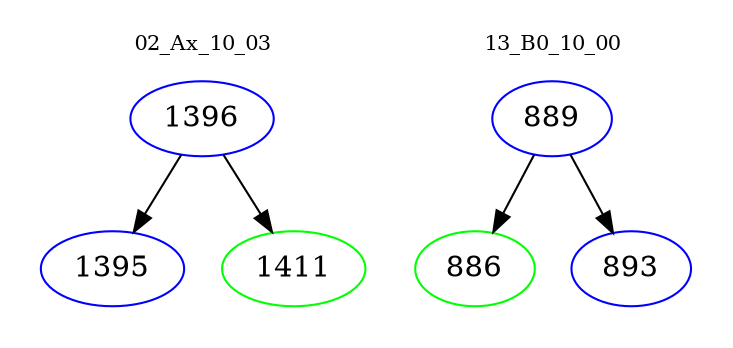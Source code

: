 digraph{
subgraph cluster_0 {
color = white
label = "02_Ax_10_03";
fontsize=10;
T0_1396 [label="1396", color="blue"]
T0_1396 -> T0_1395 [color="black"]
T0_1395 [label="1395", color="blue"]
T0_1396 -> T0_1411 [color="black"]
T0_1411 [label="1411", color="green"]
}
subgraph cluster_1 {
color = white
label = "13_B0_10_00";
fontsize=10;
T1_889 [label="889", color="blue"]
T1_889 -> T1_886 [color="black"]
T1_886 [label="886", color="green"]
T1_889 -> T1_893 [color="black"]
T1_893 [label="893", color="blue"]
}
}
